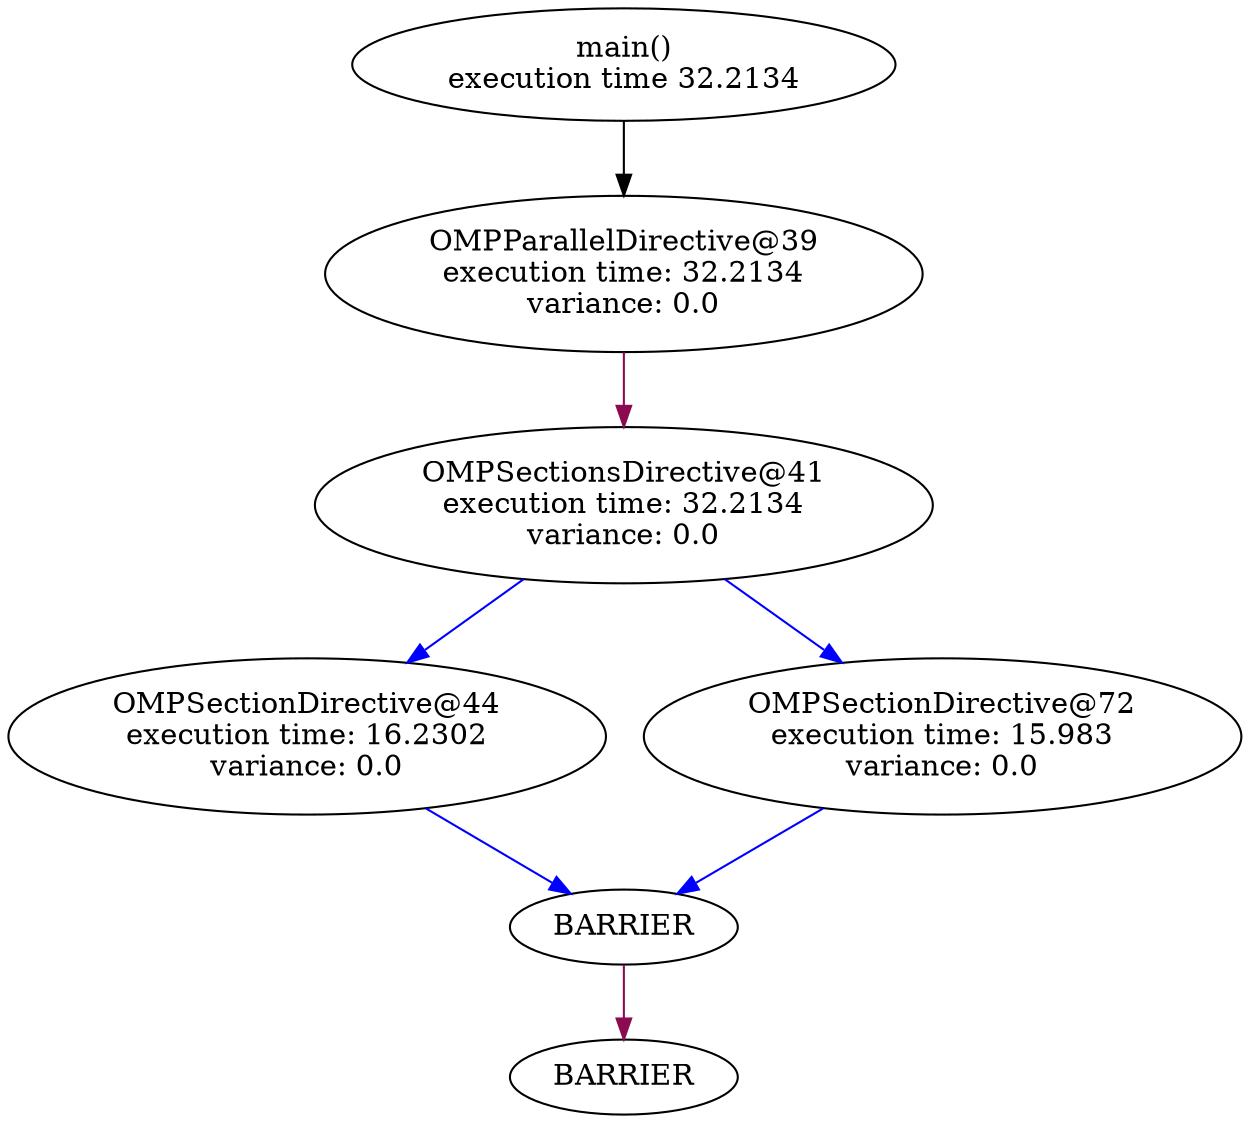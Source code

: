 digraph G {
	graph [bb="0,0,500,534"];
	node [label="\N"];
	35	 [height=0.74639,
		label="main()\nexecution time 32.2134",
		pos="250,507",
		root=35,
		width=3.0026];
	39	 [height=1.041,
		label="OMPParallelDirective@39\nexecution time: 32.2134\nvariance: 0.0",
		pos="250,406",
		root=35,
		width=3.346];
	35 -> 39	 [pos="e,250,443.63 250,479.99 250,471.91 250,462.75 250,453.72"];
	41	 [height=1.041,
		label="OMPSectionsDirective@41\nexecution time: 32.2134\nvariance: 0.0",
		pos="250,294",
		root=35,
		width=3.4507];
	39 -> 41	 [color=deeppink4,
		pos="e,250,331.84 250,368.37 250,359.93 250,350.83 250,342.01"];
	44	 [height=1.041,
		label="OMPSectionDirective@44\nexecution time: 16.2302\nvariance: 0.0",
		pos="120,182",
		root=35,
		width=3.346];
	41 -> 44	 [color=blue1,
		pos="e,160.63,217.38 209.22,258.5 196.28,247.54 181.83,235.32 168.4,223.96"];
	72	 [height=1.041,
		label="OMPSectionDirective@72\nexecution time: 15.983\nvariance: 0.0",
		pos="380,182",
		root=35,
		width=3.346];
	41 -> 72	 [color=blue1,
		pos="e,339.37,217.38 290.78,258.5 303.72,247.54 318.17,235.32 331.6,223.96"];
	"41_end"	 [height=0.5,
		label=BARRIER,
		pos="250,90",
		root=35,
		width=1.4305];
	44 -> "41_end"	 [color=blue1,
		pos="e,227.72,106.42 168.41,147.49 185.42,135.71 204.07,122.8 219.23,112.3"];
	"39_end"	 [height=0.5,
		label=BARRIER,
		pos="250,18",
		root=35,
		width=1.4305];
	"41_end" -> "39_end"	 [color=deeppink4,
		pos="e,250,36.104 250,71.697 250,63.983 250,54.712 250,46.112"];
	72 -> "41_end"	 [color=blue1,
		pos="e,272.28,106.42 331.59,147.49 314.58,135.71 295.93,122.8 280.77,112.3"];
}
